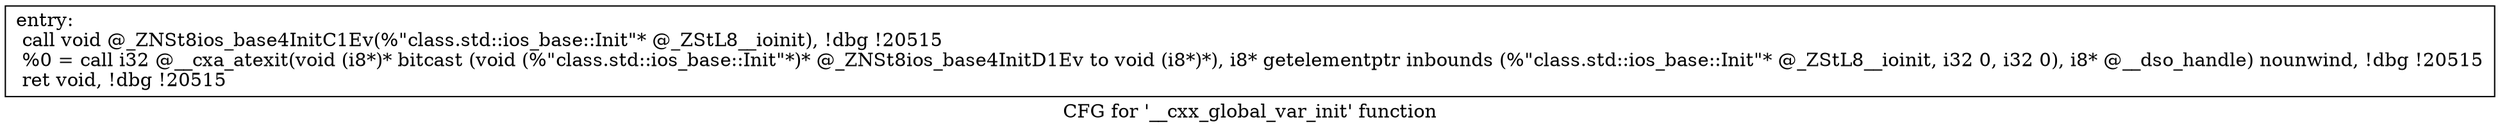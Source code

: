 digraph "CFG for '__cxx_global_var_init' function" {
	label="CFG for '__cxx_global_var_init' function";

	Node0x7fd441764d80 [shape=record,label="{entry:\l  call void @_ZNSt8ios_base4InitC1Ev(%\"class.std::ios_base::Init\"* @_ZStL8__ioinit), !dbg !20515\l  %0 = call i32 @__cxa_atexit(void (i8*)* bitcast (void (%\"class.std::ios_base::Init\"*)* @_ZNSt8ios_base4InitD1Ev to void (i8*)*), i8* getelementptr inbounds (%\"class.std::ios_base::Init\"* @_ZStL8__ioinit, i32 0, i32 0), i8* @__dso_handle) nounwind, !dbg !20515\l  ret void, !dbg !20515\l}"];
}

